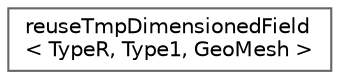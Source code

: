 digraph "Graphical Class Hierarchy"
{
 // LATEX_PDF_SIZE
  bgcolor="transparent";
  edge [fontname=Helvetica,fontsize=10,labelfontname=Helvetica,labelfontsize=10];
  node [fontname=Helvetica,fontsize=10,shape=box,height=0.2,width=0.4];
  rankdir="LR";
  Node0 [id="Node000000",label="reuseTmpDimensionedField\l\< TypeR, Type1, GeoMesh \>",height=0.2,width=0.4,color="grey40", fillcolor="white", style="filled",URL="$structFoam_1_1reuseTmpDimensionedField.html",tooltip=" "];
}
